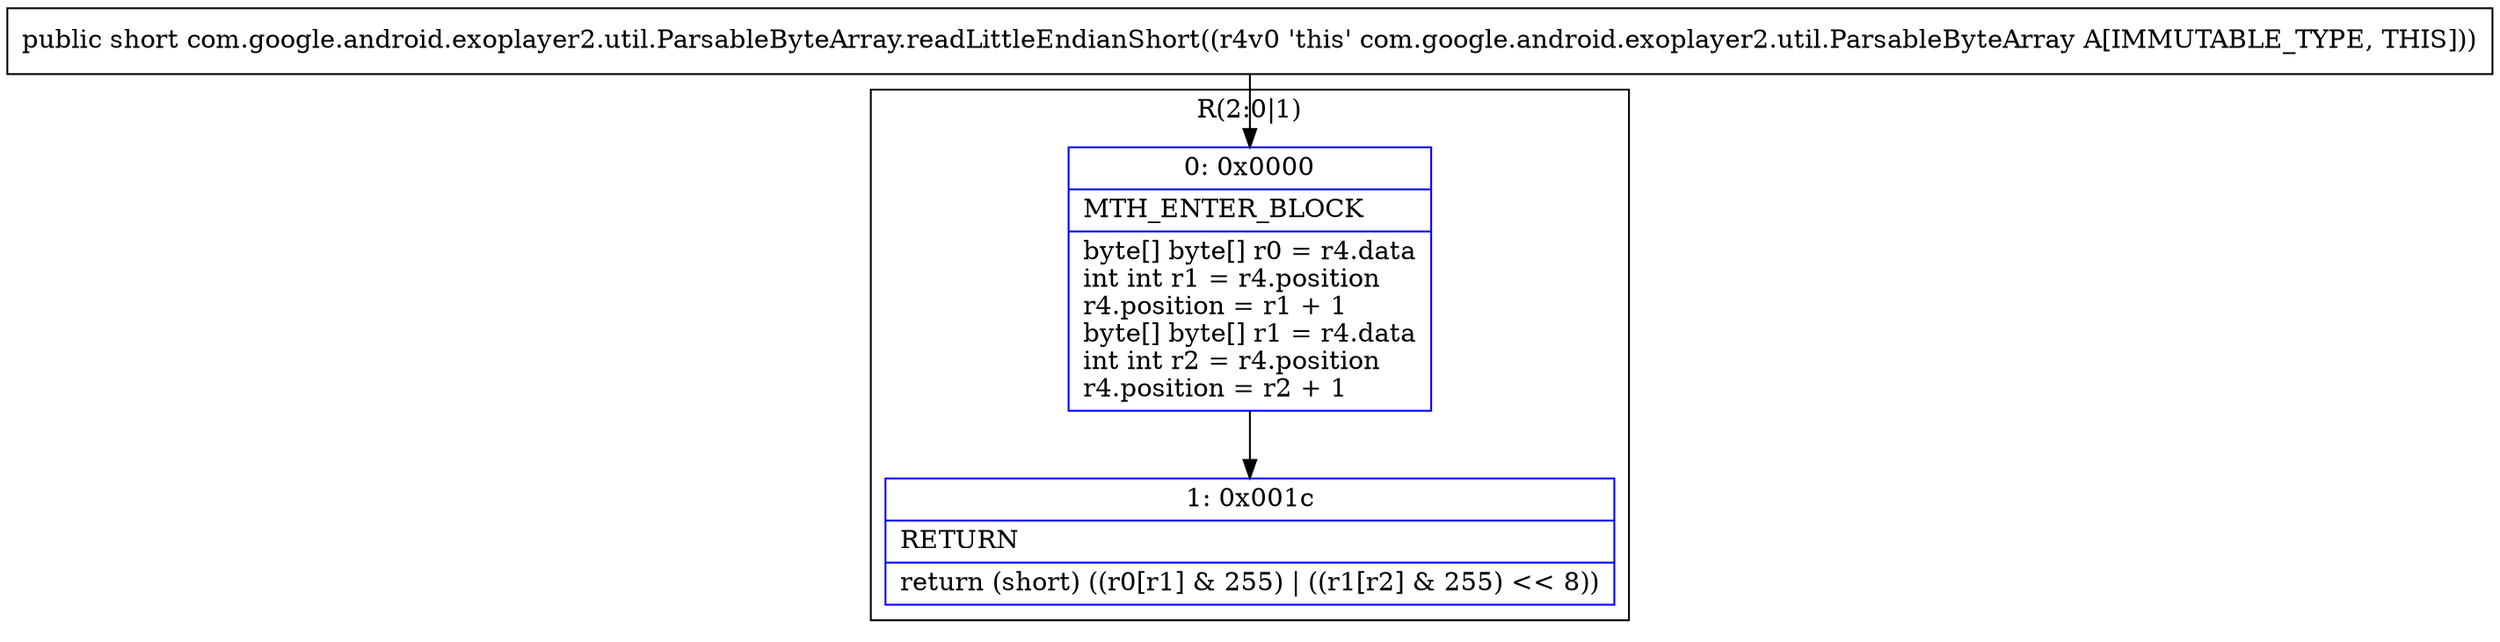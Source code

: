 digraph "CFG forcom.google.android.exoplayer2.util.ParsableByteArray.readLittleEndianShort()S" {
subgraph cluster_Region_897964857 {
label = "R(2:0|1)";
node [shape=record,color=blue];
Node_0 [shape=record,label="{0\:\ 0x0000|MTH_ENTER_BLOCK\l|byte[] byte[] r0 = r4.data\lint int r1 = r4.position\lr4.position = r1 + 1\lbyte[] byte[] r1 = r4.data\lint int r2 = r4.position\lr4.position = r2 + 1\l}"];
Node_1 [shape=record,label="{1\:\ 0x001c|RETURN\l|return (short) ((r0[r1] & 255) \| ((r1[r2] & 255) \<\< 8))\l}"];
}
MethodNode[shape=record,label="{public short com.google.android.exoplayer2.util.ParsableByteArray.readLittleEndianShort((r4v0 'this' com.google.android.exoplayer2.util.ParsableByteArray A[IMMUTABLE_TYPE, THIS])) }"];
MethodNode -> Node_0;
Node_0 -> Node_1;
}

